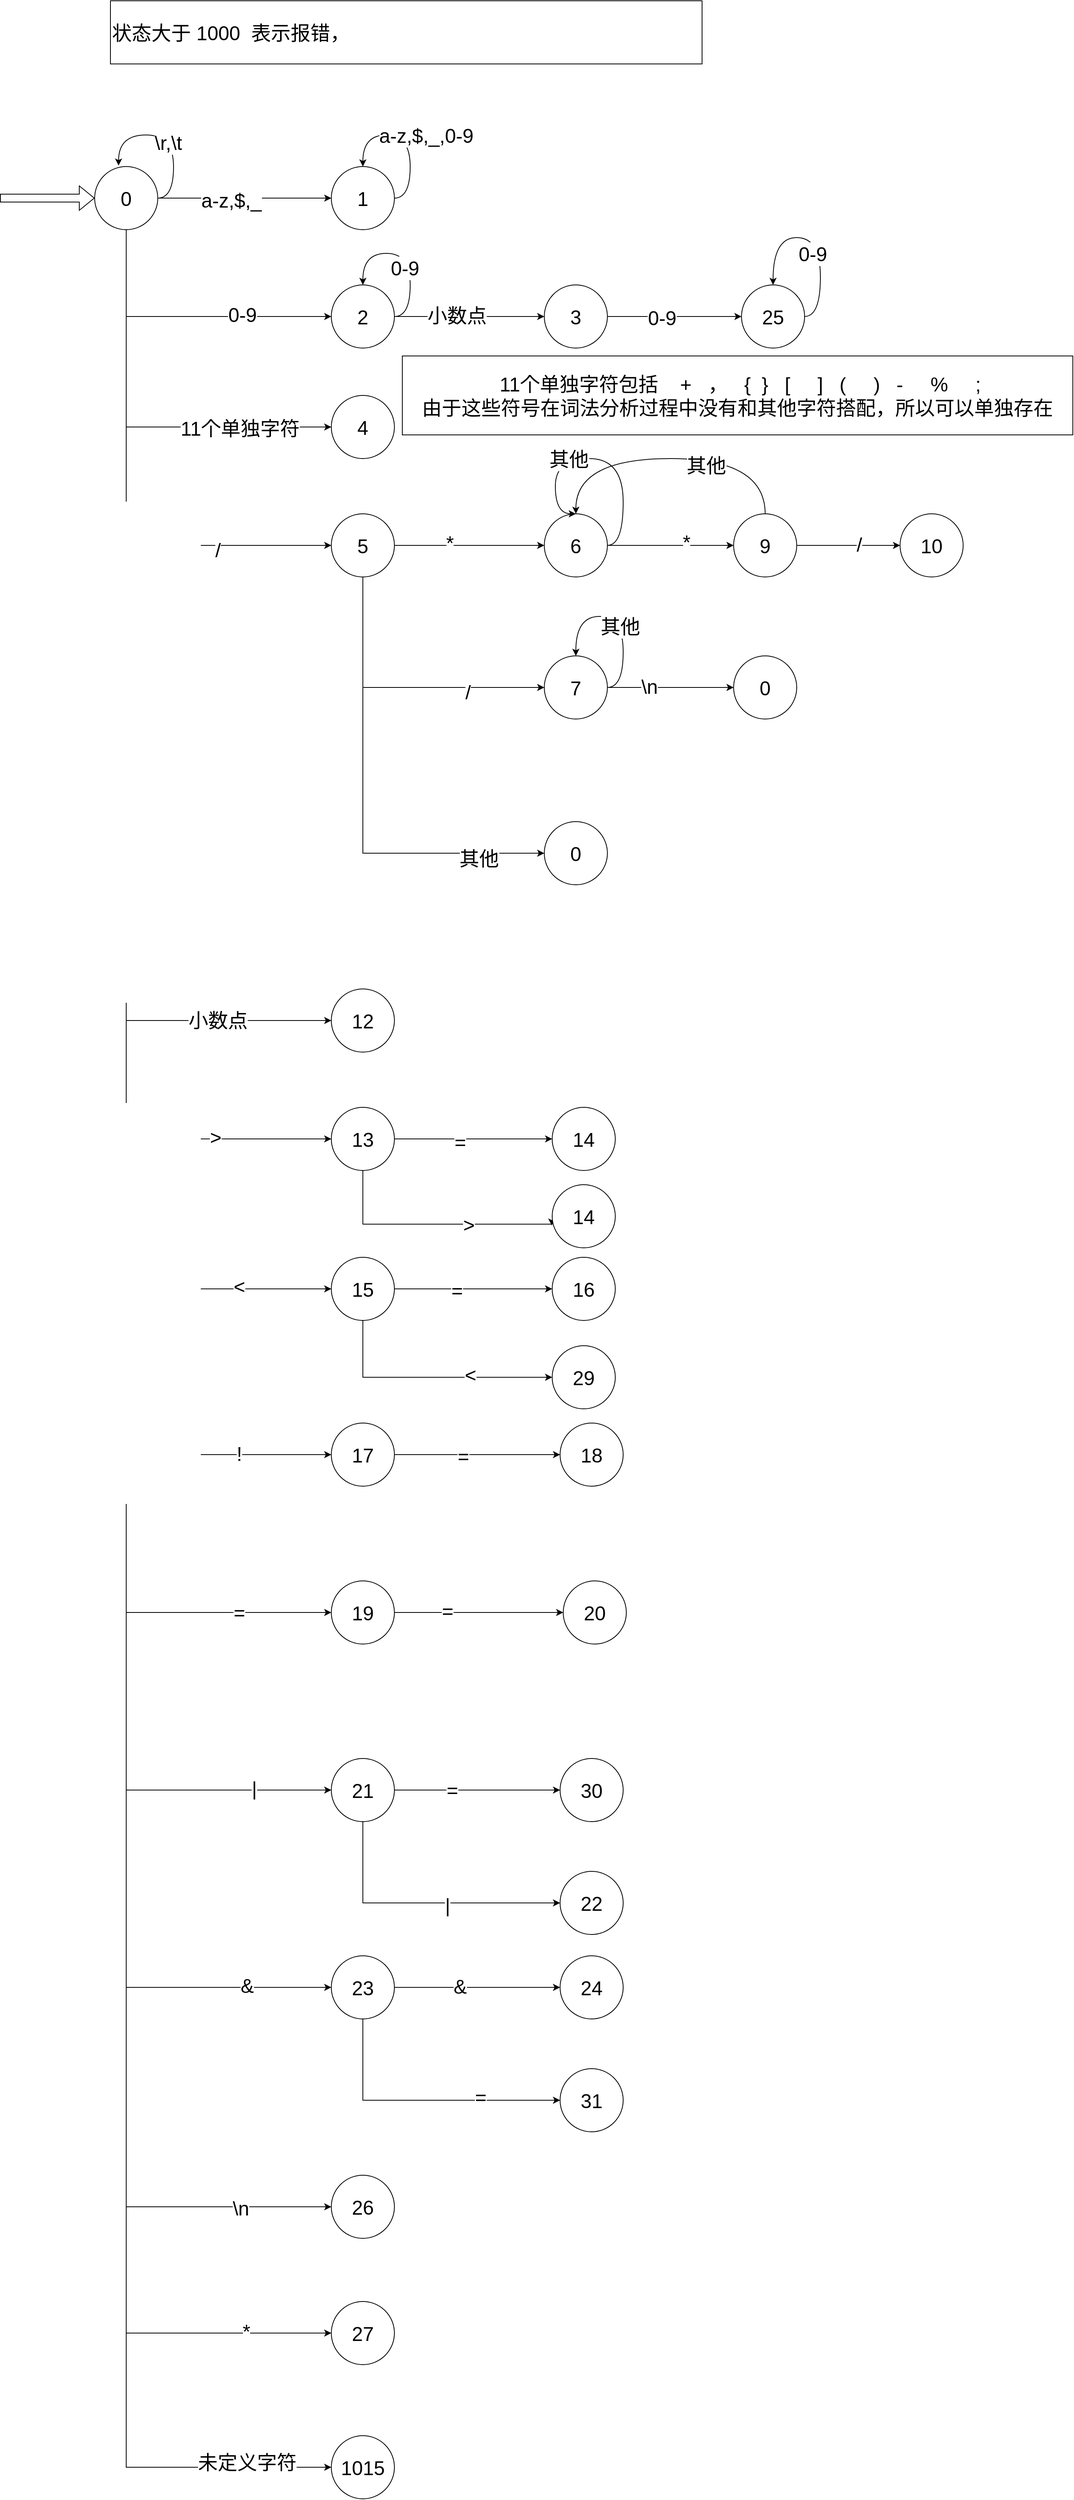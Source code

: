 <mxfile version="20.5.1" type="github">
  <diagram id="6-Q-cTFYqkNEz7RnKarI" name="第 1 页">
    <mxGraphModel dx="1483" dy="826" grid="1" gridSize="10" guides="1" tooltips="1" connect="1" arrows="1" fold="1" page="1" pageScale="1" pageWidth="827" pageHeight="1169" math="0" shadow="0">
      <root>
        <mxCell id="0" />
        <mxCell id="1" parent="0" />
        <mxCell id="AcqyMiPbvdHm6xkz5a-X-4" style="edgeStyle=orthogonalEdgeStyle;rounded=0;orthogonalLoop=1;jettySize=auto;html=1;exitX=1;exitY=0.5;exitDx=0;exitDy=0;fontSize=25;" edge="1" parent="1" source="AcqyMiPbvdHm6xkz5a-X-1" target="AcqyMiPbvdHm6xkz5a-X-2">
          <mxGeometry relative="1" as="geometry" />
        </mxCell>
        <mxCell id="AcqyMiPbvdHm6xkz5a-X-96" value="a-z,$,_" style="edgeLabel;html=1;align=center;verticalAlign=middle;resizable=0;points=[];fontSize=25;" vertex="1" connectable="0" parent="AcqyMiPbvdHm6xkz5a-X-4">
          <mxGeometry x="-0.157" y="-2" relative="1" as="geometry">
            <mxPoint as="offset" />
          </mxGeometry>
        </mxCell>
        <mxCell id="AcqyMiPbvdHm6xkz5a-X-5" style="edgeStyle=orthogonalEdgeStyle;rounded=0;orthogonalLoop=1;jettySize=auto;html=1;exitX=0.5;exitY=1;exitDx=0;exitDy=0;entryX=0;entryY=0.5;entryDx=0;entryDy=0;fontSize=25;" edge="1" parent="1" source="AcqyMiPbvdHm6xkz5a-X-1" target="AcqyMiPbvdHm6xkz5a-X-3">
          <mxGeometry relative="1" as="geometry">
            <Array as="points">
              <mxPoint x="180" y="410" />
            </Array>
          </mxGeometry>
        </mxCell>
        <mxCell id="AcqyMiPbvdHm6xkz5a-X-97" value="0-9" style="edgeLabel;html=1;align=center;verticalAlign=middle;resizable=0;points=[];fontSize=25;" vertex="1" connectable="0" parent="AcqyMiPbvdHm6xkz5a-X-5">
          <mxGeometry x="0.39" y="3" relative="1" as="geometry">
            <mxPoint as="offset" />
          </mxGeometry>
        </mxCell>
        <mxCell id="AcqyMiPbvdHm6xkz5a-X-19" style="edgeStyle=orthogonalEdgeStyle;rounded=0;orthogonalLoop=1;jettySize=auto;html=1;exitX=0.5;exitY=1;exitDx=0;exitDy=0;entryX=0;entryY=0.5;entryDx=0;entryDy=0;fontSize=25;" edge="1" parent="1" source="AcqyMiPbvdHm6xkz5a-X-1" target="AcqyMiPbvdHm6xkz5a-X-6">
          <mxGeometry relative="1" as="geometry" />
        </mxCell>
        <mxCell id="AcqyMiPbvdHm6xkz5a-X-100" value="11个单独字符" style="edgeLabel;html=1;align=center;verticalAlign=middle;resizable=0;points=[];fontSize=25;" vertex="1" connectable="0" parent="AcqyMiPbvdHm6xkz5a-X-19">
          <mxGeometry x="0.546" y="-1" relative="1" as="geometry">
            <mxPoint as="offset" />
          </mxGeometry>
        </mxCell>
        <mxCell id="AcqyMiPbvdHm6xkz5a-X-20" style="edgeStyle=orthogonalEdgeStyle;rounded=0;orthogonalLoop=1;jettySize=auto;html=1;exitX=0.5;exitY=1;exitDx=0;exitDy=0;entryX=0;entryY=0.5;entryDx=0;entryDy=0;fontSize=25;" edge="1" parent="1" source="AcqyMiPbvdHm6xkz5a-X-1" target="AcqyMiPbvdHm6xkz5a-X-7">
          <mxGeometry relative="1" as="geometry" />
        </mxCell>
        <mxCell id="AcqyMiPbvdHm6xkz5a-X-102" value="/" style="edgeLabel;html=1;align=center;verticalAlign=middle;resizable=0;points=[];fontSize=25;" vertex="1" connectable="0" parent="AcqyMiPbvdHm6xkz5a-X-20">
          <mxGeometry x="0.562" y="-5" relative="1" as="geometry">
            <mxPoint as="offset" />
          </mxGeometry>
        </mxCell>
        <mxCell id="AcqyMiPbvdHm6xkz5a-X-21" style="edgeStyle=orthogonalEdgeStyle;rounded=0;orthogonalLoop=1;jettySize=auto;html=1;exitX=0.5;exitY=1;exitDx=0;exitDy=0;entryX=0;entryY=0.5;entryDx=0;entryDy=0;fontSize=25;" edge="1" parent="1" source="AcqyMiPbvdHm6xkz5a-X-1" target="AcqyMiPbvdHm6xkz5a-X-8">
          <mxGeometry relative="1" as="geometry" />
        </mxCell>
        <mxCell id="AcqyMiPbvdHm6xkz5a-X-54" value="小数点" style="edgeLabel;html=1;align=center;verticalAlign=middle;resizable=0;points=[];fontSize=25;" vertex="1" connectable="0" parent="AcqyMiPbvdHm6xkz5a-X-21">
          <mxGeometry x="0.771" y="1" relative="1" as="geometry">
            <mxPoint as="offset" />
          </mxGeometry>
        </mxCell>
        <mxCell id="AcqyMiPbvdHm6xkz5a-X-22" style="edgeStyle=orthogonalEdgeStyle;rounded=0;orthogonalLoop=1;jettySize=auto;html=1;exitX=0.5;exitY=1;exitDx=0;exitDy=0;entryX=0;entryY=0.5;entryDx=0;entryDy=0;fontSize=25;" edge="1" parent="1" source="AcqyMiPbvdHm6xkz5a-X-1" target="AcqyMiPbvdHm6xkz5a-X-9">
          <mxGeometry relative="1" as="geometry" />
        </mxCell>
        <mxCell id="AcqyMiPbvdHm6xkz5a-X-55" value="&amp;gt;" style="edgeLabel;html=1;align=center;verticalAlign=middle;resizable=0;points=[];fontSize=25;" vertex="1" connectable="0" parent="AcqyMiPbvdHm6xkz5a-X-22">
          <mxGeometry x="0.791" y="3" relative="1" as="geometry">
            <mxPoint as="offset" />
          </mxGeometry>
        </mxCell>
        <mxCell id="AcqyMiPbvdHm6xkz5a-X-23" style="edgeStyle=orthogonalEdgeStyle;rounded=0;orthogonalLoop=1;jettySize=auto;html=1;exitX=0.5;exitY=1;exitDx=0;exitDy=0;entryX=0;entryY=0.5;entryDx=0;entryDy=0;fontSize=25;" edge="1" parent="1" source="AcqyMiPbvdHm6xkz5a-X-1" target="AcqyMiPbvdHm6xkz5a-X-10">
          <mxGeometry relative="1" as="geometry">
            <Array as="points">
              <mxPoint x="180" y="1642" />
            </Array>
          </mxGeometry>
        </mxCell>
        <mxCell id="AcqyMiPbvdHm6xkz5a-X-93" value="&amp;lt;" style="edgeLabel;html=1;align=center;verticalAlign=middle;resizable=0;points=[];fontSize=25;" vertex="1" connectable="0" parent="AcqyMiPbvdHm6xkz5a-X-23">
          <mxGeometry x="0.854" y="4" relative="1" as="geometry">
            <mxPoint as="offset" />
          </mxGeometry>
        </mxCell>
        <mxCell id="AcqyMiPbvdHm6xkz5a-X-24" style="edgeStyle=orthogonalEdgeStyle;rounded=0;orthogonalLoop=1;jettySize=auto;html=1;exitX=0.5;exitY=1;exitDx=0;exitDy=0;entryX=0;entryY=0.5;entryDx=0;entryDy=0;fontSize=25;" edge="1" parent="1" source="AcqyMiPbvdHm6xkz5a-X-1" target="AcqyMiPbvdHm6xkz5a-X-11">
          <mxGeometry relative="1" as="geometry" />
        </mxCell>
        <mxCell id="AcqyMiPbvdHm6xkz5a-X-91" value="!" style="edgeLabel;html=1;align=center;verticalAlign=middle;resizable=0;points=[];fontSize=25;" vertex="1" connectable="0" parent="AcqyMiPbvdHm6xkz5a-X-24">
          <mxGeometry x="0.871" y="2" relative="1" as="geometry">
            <mxPoint as="offset" />
          </mxGeometry>
        </mxCell>
        <mxCell id="AcqyMiPbvdHm6xkz5a-X-27" style="edgeStyle=orthogonalEdgeStyle;rounded=0;orthogonalLoop=1;jettySize=auto;html=1;exitX=0.5;exitY=1;exitDx=0;exitDy=0;entryX=0;entryY=0.5;entryDx=0;entryDy=0;fontSize=25;" edge="1" parent="1" source="AcqyMiPbvdHm6xkz5a-X-1" target="AcqyMiPbvdHm6xkz5a-X-12">
          <mxGeometry relative="1" as="geometry" />
        </mxCell>
        <mxCell id="AcqyMiPbvdHm6xkz5a-X-89" value="=" style="edgeLabel;html=1;align=center;verticalAlign=middle;resizable=0;points=[];fontSize=25;" vertex="1" connectable="0" parent="AcqyMiPbvdHm6xkz5a-X-27">
          <mxGeometry x="0.883" y="1" relative="1" as="geometry">
            <mxPoint as="offset" />
          </mxGeometry>
        </mxCell>
        <mxCell id="AcqyMiPbvdHm6xkz5a-X-28" style="edgeStyle=orthogonalEdgeStyle;rounded=0;orthogonalLoop=1;jettySize=auto;html=1;exitX=0.5;exitY=1;exitDx=0;exitDy=0;entryX=0;entryY=0.5;entryDx=0;entryDy=0;fontSize=25;" edge="1" parent="1" source="AcqyMiPbvdHm6xkz5a-X-1" target="AcqyMiPbvdHm6xkz5a-X-14">
          <mxGeometry relative="1" as="geometry" />
        </mxCell>
        <mxCell id="AcqyMiPbvdHm6xkz5a-X-83" value="&amp;amp;" style="edgeLabel;html=1;align=center;verticalAlign=middle;resizable=0;points=[];fontSize=25;" vertex="1" connectable="0" parent="AcqyMiPbvdHm6xkz5a-X-28">
          <mxGeometry x="0.914" y="3" relative="1" as="geometry">
            <mxPoint as="offset" />
          </mxGeometry>
        </mxCell>
        <mxCell id="AcqyMiPbvdHm6xkz5a-X-29" style="edgeStyle=orthogonalEdgeStyle;rounded=0;orthogonalLoop=1;jettySize=auto;html=1;exitX=0.5;exitY=1;exitDx=0;exitDy=0;entryX=0;entryY=0.5;entryDx=0;entryDy=0;fontSize=25;" edge="1" parent="1" source="AcqyMiPbvdHm6xkz5a-X-1" target="AcqyMiPbvdHm6xkz5a-X-13">
          <mxGeometry relative="1" as="geometry" />
        </mxCell>
        <mxCell id="AcqyMiPbvdHm6xkz5a-X-86" value="|" style="edgeLabel;html=1;align=center;verticalAlign=middle;resizable=0;points=[];fontSize=25;" vertex="1" connectable="0" parent="AcqyMiPbvdHm6xkz5a-X-29">
          <mxGeometry x="0.912" y="3" relative="1" as="geometry">
            <mxPoint as="offset" />
          </mxGeometry>
        </mxCell>
        <mxCell id="AcqyMiPbvdHm6xkz5a-X-31" style="edgeStyle=orthogonalEdgeStyle;rounded=0;orthogonalLoop=1;jettySize=auto;html=1;exitX=0.5;exitY=1;exitDx=0;exitDy=0;entryX=0;entryY=0.5;entryDx=0;entryDy=0;fontSize=25;" edge="1" parent="1" source="AcqyMiPbvdHm6xkz5a-X-1" target="AcqyMiPbvdHm6xkz5a-X-16">
          <mxGeometry relative="1" as="geometry" />
        </mxCell>
        <mxCell id="AcqyMiPbvdHm6xkz5a-X-82" value="\n" style="edgeLabel;html=1;align=center;verticalAlign=middle;resizable=0;points=[];fontSize=25;" vertex="1" connectable="0" parent="AcqyMiPbvdHm6xkz5a-X-31">
          <mxGeometry x="0.916" y="-1" relative="1" as="geometry">
            <mxPoint x="1" as="offset" />
          </mxGeometry>
        </mxCell>
        <mxCell id="AcqyMiPbvdHm6xkz5a-X-32" style="edgeStyle=orthogonalEdgeStyle;rounded=0;orthogonalLoop=1;jettySize=auto;html=1;exitX=0.5;exitY=1;exitDx=0;exitDy=0;entryX=0;entryY=0.5;entryDx=0;entryDy=0;fontSize=25;" edge="1" parent="1" source="AcqyMiPbvdHm6xkz5a-X-1" target="AcqyMiPbvdHm6xkz5a-X-17">
          <mxGeometry relative="1" as="geometry" />
        </mxCell>
        <mxCell id="AcqyMiPbvdHm6xkz5a-X-81" value="*" style="edgeLabel;html=1;align=center;verticalAlign=middle;resizable=0;points=[];fontSize=25;" vertex="1" connectable="0" parent="AcqyMiPbvdHm6xkz5a-X-32">
          <mxGeometry x="0.925" y="3" relative="1" as="geometry">
            <mxPoint x="1" as="offset" />
          </mxGeometry>
        </mxCell>
        <mxCell id="AcqyMiPbvdHm6xkz5a-X-33" style="edgeStyle=orthogonalEdgeStyle;rounded=0;orthogonalLoop=1;jettySize=auto;html=1;exitX=0.5;exitY=1;exitDx=0;exitDy=0;entryX=0;entryY=0.5;entryDx=0;entryDy=0;fontSize=25;" edge="1" parent="1" source="AcqyMiPbvdHm6xkz5a-X-1" target="AcqyMiPbvdHm6xkz5a-X-18">
          <mxGeometry relative="1" as="geometry" />
        </mxCell>
        <mxCell id="AcqyMiPbvdHm6xkz5a-X-80" value="未定义字符" style="edgeLabel;html=1;align=center;verticalAlign=middle;resizable=0;points=[];fontSize=25;" vertex="1" connectable="0" parent="AcqyMiPbvdHm6xkz5a-X-33">
          <mxGeometry x="0.93" y="7" relative="1" as="geometry">
            <mxPoint x="1" as="offset" />
          </mxGeometry>
        </mxCell>
        <mxCell id="AcqyMiPbvdHm6xkz5a-X-1" value="0" style="ellipse;whiteSpace=wrap;html=1;aspect=fixed;fontSize=25;" vertex="1" parent="1">
          <mxGeometry x="140" y="220" width="80" height="80" as="geometry" />
        </mxCell>
        <mxCell id="AcqyMiPbvdHm6xkz5a-X-2" value="1" style="ellipse;whiteSpace=wrap;html=1;aspect=fixed;fontSize=25;" vertex="1" parent="1">
          <mxGeometry x="440" y="220" width="80" height="80" as="geometry" />
        </mxCell>
        <mxCell id="AcqyMiPbvdHm6xkz5a-X-36" style="edgeStyle=orthogonalEdgeStyle;rounded=0;orthogonalLoop=1;jettySize=auto;html=1;exitX=1;exitY=0.5;exitDx=0;exitDy=0;fontSize=25;" edge="1" parent="1" source="AcqyMiPbvdHm6xkz5a-X-3" target="AcqyMiPbvdHm6xkz5a-X-35">
          <mxGeometry relative="1" as="geometry">
            <Array as="points">
              <mxPoint x="600" y="410" />
              <mxPoint x="600" y="410" />
            </Array>
          </mxGeometry>
        </mxCell>
        <mxCell id="AcqyMiPbvdHm6xkz5a-X-98" value="小数点" style="edgeLabel;html=1;align=center;verticalAlign=middle;resizable=0;points=[];fontSize=25;" vertex="1" connectable="0" parent="AcqyMiPbvdHm6xkz5a-X-36">
          <mxGeometry x="-0.174" y="2" relative="1" as="geometry">
            <mxPoint as="offset" />
          </mxGeometry>
        </mxCell>
        <mxCell id="AcqyMiPbvdHm6xkz5a-X-3" value="2" style="ellipse;whiteSpace=wrap;html=1;aspect=fixed;fontSize=25;" vertex="1" parent="1">
          <mxGeometry x="440" y="370" width="80" height="80" as="geometry" />
        </mxCell>
        <mxCell id="AcqyMiPbvdHm6xkz5a-X-6" value="4" style="ellipse;whiteSpace=wrap;html=1;aspect=fixed;fontSize=25;" vertex="1" parent="1">
          <mxGeometry x="440" y="510" width="80" height="80" as="geometry" />
        </mxCell>
        <mxCell id="AcqyMiPbvdHm6xkz5a-X-42" style="edgeStyle=orthogonalEdgeStyle;rounded=0;orthogonalLoop=1;jettySize=auto;html=1;exitX=1;exitY=0.5;exitDx=0;exitDy=0;fontSize=25;" edge="1" parent="1" source="AcqyMiPbvdHm6xkz5a-X-7" target="AcqyMiPbvdHm6xkz5a-X-39">
          <mxGeometry relative="1" as="geometry" />
        </mxCell>
        <mxCell id="AcqyMiPbvdHm6xkz5a-X-103" value="*" style="edgeLabel;html=1;align=center;verticalAlign=middle;resizable=0;points=[];fontSize=25;" vertex="1" connectable="0" parent="AcqyMiPbvdHm6xkz5a-X-42">
          <mxGeometry x="-0.264" y="4" relative="1" as="geometry">
            <mxPoint as="offset" />
          </mxGeometry>
        </mxCell>
        <mxCell id="AcqyMiPbvdHm6xkz5a-X-46" style="edgeStyle=orthogonalEdgeStyle;rounded=0;orthogonalLoop=1;jettySize=auto;html=1;exitX=0.5;exitY=1;exitDx=0;exitDy=0;entryX=0;entryY=0.5;entryDx=0;entryDy=0;fontSize=25;" edge="1" parent="1" source="AcqyMiPbvdHm6xkz5a-X-7" target="AcqyMiPbvdHm6xkz5a-X-45">
          <mxGeometry relative="1" as="geometry" />
        </mxCell>
        <mxCell id="AcqyMiPbvdHm6xkz5a-X-106" value="/" style="edgeLabel;html=1;align=center;verticalAlign=middle;resizable=0;points=[];fontSize=25;" vertex="1" connectable="0" parent="AcqyMiPbvdHm6xkz5a-X-46">
          <mxGeometry x="0.474" y="-5" relative="1" as="geometry">
            <mxPoint as="offset" />
          </mxGeometry>
        </mxCell>
        <mxCell id="AcqyMiPbvdHm6xkz5a-X-48" style="edgeStyle=orthogonalEdgeStyle;rounded=0;orthogonalLoop=1;jettySize=auto;html=1;exitX=0.5;exitY=1;exitDx=0;exitDy=0;entryX=0;entryY=0.5;entryDx=0;entryDy=0;fontSize=25;" edge="1" parent="1" source="AcqyMiPbvdHm6xkz5a-X-7" target="AcqyMiPbvdHm6xkz5a-X-47">
          <mxGeometry relative="1" as="geometry" />
        </mxCell>
        <mxCell id="AcqyMiPbvdHm6xkz5a-X-108" value="其他" style="edgeLabel;html=1;align=center;verticalAlign=middle;resizable=0;points=[];fontSize=25;" vertex="1" connectable="0" parent="AcqyMiPbvdHm6xkz5a-X-48">
          <mxGeometry x="0.714" y="-6" relative="1" as="geometry">
            <mxPoint as="offset" />
          </mxGeometry>
        </mxCell>
        <mxCell id="AcqyMiPbvdHm6xkz5a-X-7" value="5" style="ellipse;whiteSpace=wrap;html=1;aspect=fixed;fontSize=25;" vertex="1" parent="1">
          <mxGeometry x="440" y="660" width="80" height="80" as="geometry" />
        </mxCell>
        <mxCell id="AcqyMiPbvdHm6xkz5a-X-8" value="12" style="ellipse;whiteSpace=wrap;html=1;aspect=fixed;fontSize=25;" vertex="1" parent="1">
          <mxGeometry x="440" y="1262" width="80" height="80" as="geometry" />
        </mxCell>
        <mxCell id="AcqyMiPbvdHm6xkz5a-X-57" style="edgeStyle=orthogonalEdgeStyle;rounded=0;orthogonalLoop=1;jettySize=auto;html=1;exitX=1;exitY=0.5;exitDx=0;exitDy=0;entryX=0;entryY=0.5;entryDx=0;entryDy=0;fontSize=25;" edge="1" parent="1" source="AcqyMiPbvdHm6xkz5a-X-9" target="AcqyMiPbvdHm6xkz5a-X-56">
          <mxGeometry relative="1" as="geometry" />
        </mxCell>
        <mxCell id="AcqyMiPbvdHm6xkz5a-X-60" value="=" style="edgeLabel;html=1;align=center;verticalAlign=middle;resizable=0;points=[];fontSize=25;" vertex="1" connectable="0" parent="AcqyMiPbvdHm6xkz5a-X-57">
          <mxGeometry x="-0.176" y="-3" relative="1" as="geometry">
            <mxPoint as="offset" />
          </mxGeometry>
        </mxCell>
        <mxCell id="AcqyMiPbvdHm6xkz5a-X-59" style="edgeStyle=orthogonalEdgeStyle;rounded=0;orthogonalLoop=1;jettySize=auto;html=1;exitX=0.5;exitY=1;exitDx=0;exitDy=0;entryX=-0.006;entryY=0.647;entryDx=0;entryDy=0;entryPerimeter=0;fontSize=25;" edge="1" parent="1" source="AcqyMiPbvdHm6xkz5a-X-9" target="AcqyMiPbvdHm6xkz5a-X-58">
          <mxGeometry relative="1" as="geometry">
            <Array as="points">
              <mxPoint x="480" y="1560" />
              <mxPoint x="720" y="1560" />
            </Array>
          </mxGeometry>
        </mxCell>
        <mxCell id="AcqyMiPbvdHm6xkz5a-X-61" value="&amp;gt;" style="edgeLabel;html=1;align=center;verticalAlign=middle;resizable=0;points=[];fontSize=25;" vertex="1" connectable="0" parent="AcqyMiPbvdHm6xkz5a-X-59">
          <mxGeometry x="0.305" relative="1" as="geometry">
            <mxPoint as="offset" />
          </mxGeometry>
        </mxCell>
        <mxCell id="AcqyMiPbvdHm6xkz5a-X-9" value="13" style="ellipse;whiteSpace=wrap;html=1;aspect=fixed;fontSize=25;" vertex="1" parent="1">
          <mxGeometry x="440" y="1412" width="80" height="80" as="geometry" />
        </mxCell>
        <mxCell id="AcqyMiPbvdHm6xkz5a-X-68" style="edgeStyle=orthogonalEdgeStyle;rounded=0;orthogonalLoop=1;jettySize=auto;html=1;exitX=1;exitY=0.5;exitDx=0;exitDy=0;entryX=0;entryY=0.5;entryDx=0;entryDy=0;fontSize=25;" edge="1" parent="1" source="AcqyMiPbvdHm6xkz5a-X-10" target="AcqyMiPbvdHm6xkz5a-X-62">
          <mxGeometry relative="1" as="geometry" />
        </mxCell>
        <mxCell id="AcqyMiPbvdHm6xkz5a-X-94" value="=" style="edgeLabel;html=1;align=center;verticalAlign=middle;resizable=0;points=[];fontSize=25;" vertex="1" connectable="0" parent="AcqyMiPbvdHm6xkz5a-X-68">
          <mxGeometry x="-0.215" y="-1" relative="1" as="geometry">
            <mxPoint as="offset" />
          </mxGeometry>
        </mxCell>
        <mxCell id="AcqyMiPbvdHm6xkz5a-X-69" style="edgeStyle=orthogonalEdgeStyle;rounded=0;orthogonalLoop=1;jettySize=auto;html=1;exitX=0.5;exitY=1;exitDx=0;exitDy=0;entryX=0;entryY=0.5;entryDx=0;entryDy=0;fontSize=25;" edge="1" parent="1" source="AcqyMiPbvdHm6xkz5a-X-10" target="AcqyMiPbvdHm6xkz5a-X-63">
          <mxGeometry relative="1" as="geometry" />
        </mxCell>
        <mxCell id="AcqyMiPbvdHm6xkz5a-X-95" value="&amp;lt;" style="edgeLabel;html=1;align=center;verticalAlign=middle;resizable=0;points=[];fontSize=25;" vertex="1" connectable="0" parent="AcqyMiPbvdHm6xkz5a-X-69">
          <mxGeometry x="0.331" y="4" relative="1" as="geometry">
            <mxPoint as="offset" />
          </mxGeometry>
        </mxCell>
        <mxCell id="AcqyMiPbvdHm6xkz5a-X-10" value="15" style="ellipse;whiteSpace=wrap;html=1;aspect=fixed;fontSize=25;" vertex="1" parent="1">
          <mxGeometry x="440" y="1602" width="80" height="80" as="geometry" />
        </mxCell>
        <mxCell id="AcqyMiPbvdHm6xkz5a-X-70" style="edgeStyle=orthogonalEdgeStyle;rounded=0;orthogonalLoop=1;jettySize=auto;html=1;exitX=1;exitY=0.5;exitDx=0;exitDy=0;entryX=0;entryY=0.5;entryDx=0;entryDy=0;fontSize=25;" edge="1" parent="1" source="AcqyMiPbvdHm6xkz5a-X-11" target="AcqyMiPbvdHm6xkz5a-X-64">
          <mxGeometry relative="1" as="geometry" />
        </mxCell>
        <mxCell id="AcqyMiPbvdHm6xkz5a-X-92" value="=" style="edgeLabel;html=1;align=center;verticalAlign=middle;resizable=0;points=[];fontSize=25;" vertex="1" connectable="0" parent="AcqyMiPbvdHm6xkz5a-X-70">
          <mxGeometry x="-0.171" y="-1" relative="1" as="geometry">
            <mxPoint as="offset" />
          </mxGeometry>
        </mxCell>
        <mxCell id="AcqyMiPbvdHm6xkz5a-X-11" value="17" style="ellipse;whiteSpace=wrap;html=1;aspect=fixed;fontSize=25;" vertex="1" parent="1">
          <mxGeometry x="440" y="1812" width="80" height="80" as="geometry" />
        </mxCell>
        <mxCell id="AcqyMiPbvdHm6xkz5a-X-71" style="edgeStyle=orthogonalEdgeStyle;rounded=0;orthogonalLoop=1;jettySize=auto;html=1;exitX=1;exitY=0.5;exitDx=0;exitDy=0;fontSize=25;" edge="1" parent="1" source="AcqyMiPbvdHm6xkz5a-X-12" target="AcqyMiPbvdHm6xkz5a-X-66">
          <mxGeometry relative="1" as="geometry" />
        </mxCell>
        <mxCell id="AcqyMiPbvdHm6xkz5a-X-90" value="=" style="edgeLabel;html=1;align=center;verticalAlign=middle;resizable=0;points=[];fontSize=25;" vertex="1" connectable="0" parent="AcqyMiPbvdHm6xkz5a-X-71">
          <mxGeometry x="-0.373" y="3" relative="1" as="geometry">
            <mxPoint as="offset" />
          </mxGeometry>
        </mxCell>
        <mxCell id="AcqyMiPbvdHm6xkz5a-X-12" value="19" style="ellipse;whiteSpace=wrap;html=1;aspect=fixed;fontSize=25;" vertex="1" parent="1">
          <mxGeometry x="440" y="2012" width="80" height="80" as="geometry" />
        </mxCell>
        <mxCell id="AcqyMiPbvdHm6xkz5a-X-72" style="edgeStyle=orthogonalEdgeStyle;rounded=0;orthogonalLoop=1;jettySize=auto;html=1;exitX=1;exitY=0.5;exitDx=0;exitDy=0;entryX=0;entryY=0.5;entryDx=0;entryDy=0;fontSize=25;" edge="1" parent="1" source="AcqyMiPbvdHm6xkz5a-X-13" target="AcqyMiPbvdHm6xkz5a-X-67">
          <mxGeometry relative="1" as="geometry">
            <Array as="points">
              <mxPoint x="620" y="2277" />
              <mxPoint x="620" y="2277" />
            </Array>
          </mxGeometry>
        </mxCell>
        <mxCell id="AcqyMiPbvdHm6xkz5a-X-87" value="=" style="edgeLabel;html=1;align=center;verticalAlign=middle;resizable=0;points=[];fontSize=25;" vertex="1" connectable="0" parent="AcqyMiPbvdHm6xkz5a-X-72">
          <mxGeometry x="-0.307" y="1" relative="1" as="geometry">
            <mxPoint as="offset" />
          </mxGeometry>
        </mxCell>
        <mxCell id="AcqyMiPbvdHm6xkz5a-X-75" style="edgeStyle=orthogonalEdgeStyle;rounded=0;orthogonalLoop=1;jettySize=auto;html=1;exitX=0.5;exitY=1;exitDx=0;exitDy=0;entryX=0;entryY=0.5;entryDx=0;entryDy=0;fontSize=25;" edge="1" parent="1" source="AcqyMiPbvdHm6xkz5a-X-13" target="AcqyMiPbvdHm6xkz5a-X-74">
          <mxGeometry relative="1" as="geometry" />
        </mxCell>
        <mxCell id="AcqyMiPbvdHm6xkz5a-X-88" value="|" style="edgeLabel;html=1;align=center;verticalAlign=middle;resizable=0;points=[];fontSize=25;" vertex="1" connectable="0" parent="AcqyMiPbvdHm6xkz5a-X-75">
          <mxGeometry x="0.19" y="-2" relative="1" as="geometry">
            <mxPoint as="offset" />
          </mxGeometry>
        </mxCell>
        <mxCell id="AcqyMiPbvdHm6xkz5a-X-13" value="21" style="ellipse;whiteSpace=wrap;html=1;aspect=fixed;fontSize=25;" vertex="1" parent="1">
          <mxGeometry x="440" y="2237" width="80" height="80" as="geometry" />
        </mxCell>
        <mxCell id="AcqyMiPbvdHm6xkz5a-X-78" style="edgeStyle=orthogonalEdgeStyle;rounded=0;orthogonalLoop=1;jettySize=auto;html=1;exitX=1;exitY=0.5;exitDx=0;exitDy=0;entryX=0;entryY=0.5;entryDx=0;entryDy=0;fontSize=25;" edge="1" parent="1" source="AcqyMiPbvdHm6xkz5a-X-14" target="AcqyMiPbvdHm6xkz5a-X-76">
          <mxGeometry relative="1" as="geometry">
            <Array as="points">
              <mxPoint x="630" y="2527" />
              <mxPoint x="630" y="2527" />
            </Array>
          </mxGeometry>
        </mxCell>
        <mxCell id="AcqyMiPbvdHm6xkz5a-X-84" value="&amp;amp;" style="edgeLabel;html=1;align=center;verticalAlign=middle;resizable=0;points=[];fontSize=25;" vertex="1" connectable="0" parent="AcqyMiPbvdHm6xkz5a-X-78">
          <mxGeometry x="-0.212" y="2" relative="1" as="geometry">
            <mxPoint as="offset" />
          </mxGeometry>
        </mxCell>
        <mxCell id="AcqyMiPbvdHm6xkz5a-X-79" style="edgeStyle=orthogonalEdgeStyle;rounded=0;orthogonalLoop=1;jettySize=auto;html=1;exitX=0.5;exitY=1;exitDx=0;exitDy=0;entryX=0;entryY=0.5;entryDx=0;entryDy=0;fontSize=25;" edge="1" parent="1" source="AcqyMiPbvdHm6xkz5a-X-14" target="AcqyMiPbvdHm6xkz5a-X-77">
          <mxGeometry relative="1" as="geometry" />
        </mxCell>
        <mxCell id="AcqyMiPbvdHm6xkz5a-X-85" value="=" style="edgeLabel;html=1;align=center;verticalAlign=middle;resizable=0;points=[];fontSize=25;" vertex="1" connectable="0" parent="AcqyMiPbvdHm6xkz5a-X-79">
          <mxGeometry x="0.425" y="5" relative="1" as="geometry">
            <mxPoint as="offset" />
          </mxGeometry>
        </mxCell>
        <mxCell id="AcqyMiPbvdHm6xkz5a-X-14" value="23" style="ellipse;whiteSpace=wrap;html=1;aspect=fixed;fontSize=25;" vertex="1" parent="1">
          <mxGeometry x="440" y="2487" width="80" height="80" as="geometry" />
        </mxCell>
        <mxCell id="AcqyMiPbvdHm6xkz5a-X-16" value="26" style="ellipse;whiteSpace=wrap;html=1;aspect=fixed;fontSize=25;" vertex="1" parent="1">
          <mxGeometry x="440" y="2765" width="80" height="80" as="geometry" />
        </mxCell>
        <mxCell id="AcqyMiPbvdHm6xkz5a-X-17" value="27" style="ellipse;whiteSpace=wrap;html=1;aspect=fixed;fontSize=25;" vertex="1" parent="1">
          <mxGeometry x="440" y="2925" width="80" height="80" as="geometry" />
        </mxCell>
        <mxCell id="AcqyMiPbvdHm6xkz5a-X-18" value="1015" style="ellipse;whiteSpace=wrap;html=1;aspect=fixed;fontSize=25;" vertex="1" parent="1">
          <mxGeometry x="440" y="3095" width="80" height="80" as="geometry" />
        </mxCell>
        <mxCell id="AcqyMiPbvdHm6xkz5a-X-34" value="" style="shape=flexArrow;endArrow=classic;html=1;rounded=0;fontSize=25;entryX=0;entryY=0.5;entryDx=0;entryDy=0;" edge="1" parent="1" target="AcqyMiPbvdHm6xkz5a-X-1">
          <mxGeometry width="50" height="50" relative="1" as="geometry">
            <mxPoint x="20" y="260" as="sourcePoint" />
            <mxPoint x="50" y="250" as="targetPoint" />
          </mxGeometry>
        </mxCell>
        <mxCell id="AcqyMiPbvdHm6xkz5a-X-38" style="edgeStyle=orthogonalEdgeStyle;rounded=0;orthogonalLoop=1;jettySize=auto;html=1;exitX=1;exitY=0.5;exitDx=0;exitDy=0;fontSize=25;" edge="1" parent="1" source="AcqyMiPbvdHm6xkz5a-X-35" target="AcqyMiPbvdHm6xkz5a-X-37">
          <mxGeometry relative="1" as="geometry" />
        </mxCell>
        <mxCell id="AcqyMiPbvdHm6xkz5a-X-99" value="0-9" style="edgeLabel;html=1;align=center;verticalAlign=middle;resizable=0;points=[];fontSize=25;" vertex="1" connectable="0" parent="AcqyMiPbvdHm6xkz5a-X-38">
          <mxGeometry x="-0.194" y="-1" relative="1" as="geometry">
            <mxPoint as="offset" />
          </mxGeometry>
        </mxCell>
        <mxCell id="AcqyMiPbvdHm6xkz5a-X-35" value="3" style="ellipse;whiteSpace=wrap;html=1;aspect=fixed;fontSize=25;" vertex="1" parent="1">
          <mxGeometry x="710" y="370" width="80" height="80" as="geometry" />
        </mxCell>
        <mxCell id="AcqyMiPbvdHm6xkz5a-X-37" value="25" style="ellipse;whiteSpace=wrap;html=1;aspect=fixed;fontSize=25;" vertex="1" parent="1">
          <mxGeometry x="960" y="370" width="80" height="80" as="geometry" />
        </mxCell>
        <mxCell id="AcqyMiPbvdHm6xkz5a-X-43" style="edgeStyle=orthogonalEdgeStyle;rounded=0;orthogonalLoop=1;jettySize=auto;html=1;exitX=1;exitY=0.5;exitDx=0;exitDy=0;entryX=0;entryY=0.5;entryDx=0;entryDy=0;fontSize=25;" edge="1" parent="1" source="AcqyMiPbvdHm6xkz5a-X-39" target="AcqyMiPbvdHm6xkz5a-X-40">
          <mxGeometry relative="1" as="geometry" />
        </mxCell>
        <mxCell id="AcqyMiPbvdHm6xkz5a-X-104" value="*" style="edgeLabel;html=1;align=center;verticalAlign=middle;resizable=0;points=[];fontSize=25;" vertex="1" connectable="0" parent="AcqyMiPbvdHm6xkz5a-X-43">
          <mxGeometry x="0.249" y="5" relative="1" as="geometry">
            <mxPoint as="offset" />
          </mxGeometry>
        </mxCell>
        <mxCell id="AcqyMiPbvdHm6xkz5a-X-39" value="6" style="ellipse;whiteSpace=wrap;html=1;aspect=fixed;fontSize=25;" vertex="1" parent="1">
          <mxGeometry x="710" y="660" width="80" height="80" as="geometry" />
        </mxCell>
        <mxCell id="AcqyMiPbvdHm6xkz5a-X-44" style="edgeStyle=orthogonalEdgeStyle;rounded=0;orthogonalLoop=1;jettySize=auto;html=1;exitX=1;exitY=0.5;exitDx=0;exitDy=0;fontSize=25;" edge="1" parent="1" source="AcqyMiPbvdHm6xkz5a-X-40" target="AcqyMiPbvdHm6xkz5a-X-41">
          <mxGeometry relative="1" as="geometry" />
        </mxCell>
        <mxCell id="AcqyMiPbvdHm6xkz5a-X-105" value="/" style="edgeLabel;html=1;align=center;verticalAlign=middle;resizable=0;points=[];fontSize=25;" vertex="1" connectable="0" parent="AcqyMiPbvdHm6xkz5a-X-44">
          <mxGeometry x="0.198" y="2" relative="1" as="geometry">
            <mxPoint as="offset" />
          </mxGeometry>
        </mxCell>
        <mxCell id="AcqyMiPbvdHm6xkz5a-X-121" style="edgeStyle=orthogonalEdgeStyle;curved=1;rounded=0;orthogonalLoop=1;jettySize=auto;html=1;exitX=0.5;exitY=0;exitDx=0;exitDy=0;entryX=0.5;entryY=0;entryDx=0;entryDy=0;fontSize=25;" edge="1" parent="1" source="AcqyMiPbvdHm6xkz5a-X-40" target="AcqyMiPbvdHm6xkz5a-X-39">
          <mxGeometry relative="1" as="geometry">
            <Array as="points">
              <mxPoint x="990" y="590" />
              <mxPoint x="750" y="590" />
            </Array>
          </mxGeometry>
        </mxCell>
        <mxCell id="AcqyMiPbvdHm6xkz5a-X-122" value="其他" style="edgeLabel;html=1;align=center;verticalAlign=middle;resizable=0;points=[];fontSize=25;" vertex="1" connectable="0" parent="AcqyMiPbvdHm6xkz5a-X-121">
          <mxGeometry x="-0.233" y="8" relative="1" as="geometry">
            <mxPoint as="offset" />
          </mxGeometry>
        </mxCell>
        <mxCell id="AcqyMiPbvdHm6xkz5a-X-40" value="9" style="ellipse;whiteSpace=wrap;html=1;aspect=fixed;fontSize=25;" vertex="1" parent="1">
          <mxGeometry x="950" y="660" width="80" height="80" as="geometry" />
        </mxCell>
        <mxCell id="AcqyMiPbvdHm6xkz5a-X-41" value="10" style="ellipse;whiteSpace=wrap;html=1;aspect=fixed;fontSize=25;" vertex="1" parent="1">
          <mxGeometry x="1161" y="660" width="80" height="80" as="geometry" />
        </mxCell>
        <mxCell id="AcqyMiPbvdHm6xkz5a-X-50" style="edgeStyle=orthogonalEdgeStyle;rounded=0;orthogonalLoop=1;jettySize=auto;html=1;exitX=1;exitY=0.5;exitDx=0;exitDy=0;fontSize=25;" edge="1" parent="1" source="AcqyMiPbvdHm6xkz5a-X-45" target="AcqyMiPbvdHm6xkz5a-X-49">
          <mxGeometry relative="1" as="geometry">
            <Array as="points">
              <mxPoint x="870" y="880" />
              <mxPoint x="870" y="880" />
            </Array>
          </mxGeometry>
        </mxCell>
        <mxCell id="AcqyMiPbvdHm6xkz5a-X-107" value="\n" style="edgeLabel;html=1;align=center;verticalAlign=middle;resizable=0;points=[];fontSize=25;" vertex="1" connectable="0" parent="AcqyMiPbvdHm6xkz5a-X-50">
          <mxGeometry x="-0.34" y="2" relative="1" as="geometry">
            <mxPoint as="offset" />
          </mxGeometry>
        </mxCell>
        <mxCell id="AcqyMiPbvdHm6xkz5a-X-45" value="7" style="ellipse;whiteSpace=wrap;html=1;aspect=fixed;fontSize=25;" vertex="1" parent="1">
          <mxGeometry x="710" y="840" width="80" height="80" as="geometry" />
        </mxCell>
        <mxCell id="AcqyMiPbvdHm6xkz5a-X-47" value="0" style="ellipse;whiteSpace=wrap;html=1;aspect=fixed;fontSize=25;" vertex="1" parent="1">
          <mxGeometry x="710" y="1050" width="80" height="80" as="geometry" />
        </mxCell>
        <mxCell id="AcqyMiPbvdHm6xkz5a-X-49" value="0" style="ellipse;whiteSpace=wrap;html=1;aspect=fixed;fontSize=25;" vertex="1" parent="1">
          <mxGeometry x="950" y="840" width="80" height="80" as="geometry" />
        </mxCell>
        <mxCell id="AcqyMiPbvdHm6xkz5a-X-51" value="状态大于 1000&amp;nbsp; 表示报错，&lt;div style=&quot;text-align: justify;&quot;&gt;&lt;/div&gt;" style="rounded=0;whiteSpace=wrap;html=1;fontSize=25;align=left;" vertex="1" parent="1">
          <mxGeometry x="160" y="10" width="750" height="80" as="geometry" />
        </mxCell>
        <mxCell id="AcqyMiPbvdHm6xkz5a-X-56" value="14" style="ellipse;whiteSpace=wrap;html=1;aspect=fixed;fontSize=25;" vertex="1" parent="1">
          <mxGeometry x="720" y="1412" width="80" height="80" as="geometry" />
        </mxCell>
        <mxCell id="AcqyMiPbvdHm6xkz5a-X-58" value="14" style="ellipse;whiteSpace=wrap;html=1;aspect=fixed;fontSize=25;" vertex="1" parent="1">
          <mxGeometry x="720" y="1510" width="80" height="80" as="geometry" />
        </mxCell>
        <mxCell id="AcqyMiPbvdHm6xkz5a-X-62" value="16" style="ellipse;whiteSpace=wrap;html=1;aspect=fixed;fontSize=25;" vertex="1" parent="1">
          <mxGeometry x="720" y="1602" width="80" height="80" as="geometry" />
        </mxCell>
        <mxCell id="AcqyMiPbvdHm6xkz5a-X-63" value="29" style="ellipse;whiteSpace=wrap;html=1;aspect=fixed;fontSize=25;" vertex="1" parent="1">
          <mxGeometry x="720" y="1714" width="80" height="80" as="geometry" />
        </mxCell>
        <mxCell id="AcqyMiPbvdHm6xkz5a-X-64" value="18" style="ellipse;whiteSpace=wrap;html=1;aspect=fixed;fontSize=25;" vertex="1" parent="1">
          <mxGeometry x="730" y="1812" width="80" height="80" as="geometry" />
        </mxCell>
        <mxCell id="AcqyMiPbvdHm6xkz5a-X-66" value="20" style="ellipse;whiteSpace=wrap;html=1;aspect=fixed;fontSize=25;" vertex="1" parent="1">
          <mxGeometry x="734" y="2012" width="80" height="80" as="geometry" />
        </mxCell>
        <mxCell id="AcqyMiPbvdHm6xkz5a-X-67" value="30" style="ellipse;whiteSpace=wrap;html=1;aspect=fixed;fontSize=25;" vertex="1" parent="1">
          <mxGeometry x="730" y="2237" width="80" height="80" as="geometry" />
        </mxCell>
        <mxCell id="AcqyMiPbvdHm6xkz5a-X-74" value="22" style="ellipse;whiteSpace=wrap;html=1;aspect=fixed;fontSize=25;" vertex="1" parent="1">
          <mxGeometry x="730" y="2380" width="80" height="80" as="geometry" />
        </mxCell>
        <mxCell id="AcqyMiPbvdHm6xkz5a-X-76" value="24" style="ellipse;whiteSpace=wrap;html=1;aspect=fixed;fontSize=25;" vertex="1" parent="1">
          <mxGeometry x="730" y="2487" width="80" height="80" as="geometry" />
        </mxCell>
        <mxCell id="AcqyMiPbvdHm6xkz5a-X-77" value="31" style="ellipse;whiteSpace=wrap;html=1;aspect=fixed;fontSize=25;" vertex="1" parent="1">
          <mxGeometry x="730" y="2630" width="80" height="80" as="geometry" />
        </mxCell>
        <mxCell id="AcqyMiPbvdHm6xkz5a-X-101" value="&amp;nbsp;11个单独字符包括&amp;nbsp; &amp;nbsp; +&amp;nbsp; &amp;nbsp;，&amp;nbsp; &amp;nbsp;{&amp;nbsp; }&amp;nbsp; &amp;nbsp;[&amp;nbsp; &amp;nbsp; &amp;nbsp;]&amp;nbsp; &amp;nbsp;(&amp;nbsp; &amp;nbsp; &amp;nbsp;)&amp;nbsp; &amp;nbsp;-&amp;nbsp; &amp;nbsp; &amp;nbsp;%&amp;nbsp; &amp;nbsp; &amp;nbsp;;&lt;br&gt;由于这些符号在词法分析过程中没有和其他字符搭配，所以可以单独存在" style="rounded=0;whiteSpace=wrap;html=1;fontSize=25;" vertex="1" parent="1">
          <mxGeometry x="530" y="460" width="850" height="100" as="geometry" />
        </mxCell>
        <mxCell id="AcqyMiPbvdHm6xkz5a-X-110" style="edgeStyle=orthogonalEdgeStyle;curved=1;rounded=0;orthogonalLoop=1;jettySize=auto;html=1;exitX=1;exitY=0.5;exitDx=0;exitDy=0;entryX=0.379;entryY=-0.015;entryDx=0;entryDy=0;entryPerimeter=0;fontSize=25;" edge="1" parent="1" source="AcqyMiPbvdHm6xkz5a-X-1" target="AcqyMiPbvdHm6xkz5a-X-1">
          <mxGeometry relative="1" as="geometry">
            <Array as="points">
              <mxPoint x="240" y="260" />
              <mxPoint x="240" y="180" />
              <mxPoint x="170" y="180" />
            </Array>
          </mxGeometry>
        </mxCell>
        <mxCell id="AcqyMiPbvdHm6xkz5a-X-111" value="\r,\t" style="edgeLabel;html=1;align=center;verticalAlign=middle;resizable=0;points=[];fontSize=25;" vertex="1" connectable="0" parent="AcqyMiPbvdHm6xkz5a-X-110">
          <mxGeometry x="-0.12" y="7" relative="1" as="geometry">
            <mxPoint as="offset" />
          </mxGeometry>
        </mxCell>
        <mxCell id="AcqyMiPbvdHm6xkz5a-X-112" style="edgeStyle=orthogonalEdgeStyle;curved=1;rounded=0;orthogonalLoop=1;jettySize=auto;html=1;exitX=1;exitY=0.5;exitDx=0;exitDy=0;entryX=0.5;entryY=0;entryDx=0;entryDy=0;fontSize=25;" edge="1" parent="1" source="AcqyMiPbvdHm6xkz5a-X-2" target="AcqyMiPbvdHm6xkz5a-X-2">
          <mxGeometry relative="1" as="geometry">
            <Array as="points">
              <mxPoint x="540" y="260" />
              <mxPoint x="540" y="180" />
              <mxPoint x="480" y="180" />
            </Array>
          </mxGeometry>
        </mxCell>
        <mxCell id="AcqyMiPbvdHm6xkz5a-X-113" value="a-z,$,_,0-9" style="edgeLabel;html=1;align=center;verticalAlign=middle;resizable=0;points=[];fontSize=25;" vertex="1" connectable="0" parent="AcqyMiPbvdHm6xkz5a-X-112">
          <mxGeometry x="-0.154" y="6" relative="1" as="geometry">
            <mxPoint x="26" y="-16" as="offset" />
          </mxGeometry>
        </mxCell>
        <mxCell id="AcqyMiPbvdHm6xkz5a-X-114" style="edgeStyle=orthogonalEdgeStyle;curved=1;rounded=0;orthogonalLoop=1;jettySize=auto;html=1;exitX=1;exitY=0.5;exitDx=0;exitDy=0;entryX=0.5;entryY=0;entryDx=0;entryDy=0;fontSize=25;" edge="1" parent="1" source="AcqyMiPbvdHm6xkz5a-X-3" target="AcqyMiPbvdHm6xkz5a-X-3">
          <mxGeometry relative="1" as="geometry">
            <Array as="points">
              <mxPoint x="540" y="410" />
              <mxPoint x="540" y="330" />
              <mxPoint x="480" y="330" />
            </Array>
          </mxGeometry>
        </mxCell>
        <mxCell id="AcqyMiPbvdHm6xkz5a-X-115" value="0-9" style="edgeLabel;html=1;align=center;verticalAlign=middle;resizable=0;points=[];fontSize=25;" vertex="1" connectable="0" parent="AcqyMiPbvdHm6xkz5a-X-114">
          <mxGeometry x="-0.182" y="7" relative="1" as="geometry">
            <mxPoint as="offset" />
          </mxGeometry>
        </mxCell>
        <mxCell id="AcqyMiPbvdHm6xkz5a-X-116" style="edgeStyle=orthogonalEdgeStyle;curved=1;rounded=0;orthogonalLoop=1;jettySize=auto;html=1;exitX=1;exitY=0.5;exitDx=0;exitDy=0;entryX=0.5;entryY=0;entryDx=0;entryDy=0;fontSize=25;" edge="1" parent="1" source="AcqyMiPbvdHm6xkz5a-X-37" target="AcqyMiPbvdHm6xkz5a-X-37">
          <mxGeometry relative="1" as="geometry">
            <Array as="points">
              <mxPoint x="1060" y="410" />
              <mxPoint x="1060" y="310" />
              <mxPoint x="1000" y="310" />
            </Array>
          </mxGeometry>
        </mxCell>
        <mxCell id="AcqyMiPbvdHm6xkz5a-X-117" value="0-9" style="edgeLabel;html=1;align=center;verticalAlign=middle;resizable=0;points=[];fontSize=25;" vertex="1" connectable="0" parent="AcqyMiPbvdHm6xkz5a-X-116">
          <mxGeometry x="-0.164" y="10" relative="1" as="geometry">
            <mxPoint as="offset" />
          </mxGeometry>
        </mxCell>
        <mxCell id="AcqyMiPbvdHm6xkz5a-X-118" style="edgeStyle=orthogonalEdgeStyle;curved=1;rounded=0;orthogonalLoop=1;jettySize=auto;html=1;exitX=1;exitY=0.5;exitDx=0;exitDy=0;entryX=0.5;entryY=0;entryDx=0;entryDy=0;fontSize=25;" edge="1" parent="1" source="AcqyMiPbvdHm6xkz5a-X-39" target="AcqyMiPbvdHm6xkz5a-X-39">
          <mxGeometry relative="1" as="geometry">
            <Array as="points">
              <mxPoint x="810" y="700" />
              <mxPoint x="810" y="590" />
              <mxPoint x="724" y="590" />
              <mxPoint x="724" y="660" />
            </Array>
          </mxGeometry>
        </mxCell>
        <mxCell id="AcqyMiPbvdHm6xkz5a-X-119" value="其他" style="edgeLabel;html=1;align=center;verticalAlign=middle;resizable=0;points=[];fontSize=25;" vertex="1" connectable="0" parent="AcqyMiPbvdHm6xkz5a-X-118">
          <mxGeometry x="0.087" y="-2" relative="1" as="geometry">
            <mxPoint x="-30" y="2" as="offset" />
          </mxGeometry>
        </mxCell>
        <mxCell id="AcqyMiPbvdHm6xkz5a-X-123" style="edgeStyle=orthogonalEdgeStyle;curved=1;rounded=0;orthogonalLoop=1;jettySize=auto;html=1;exitX=1;exitY=0.5;exitDx=0;exitDy=0;entryX=0.5;entryY=0;entryDx=0;entryDy=0;fontSize=25;" edge="1" parent="1" source="AcqyMiPbvdHm6xkz5a-X-45" target="AcqyMiPbvdHm6xkz5a-X-45">
          <mxGeometry relative="1" as="geometry">
            <Array as="points">
              <mxPoint x="810" y="880" />
              <mxPoint x="810" y="790" />
              <mxPoint x="750" y="790" />
            </Array>
          </mxGeometry>
        </mxCell>
        <mxCell id="AcqyMiPbvdHm6xkz5a-X-124" value="其他" style="edgeLabel;html=1;align=center;verticalAlign=middle;resizable=0;points=[];fontSize=25;" vertex="1" connectable="0" parent="AcqyMiPbvdHm6xkz5a-X-123">
          <mxGeometry x="-0.105" y="4" relative="1" as="geometry">
            <mxPoint as="offset" />
          </mxGeometry>
        </mxCell>
      </root>
    </mxGraphModel>
  </diagram>
</mxfile>
